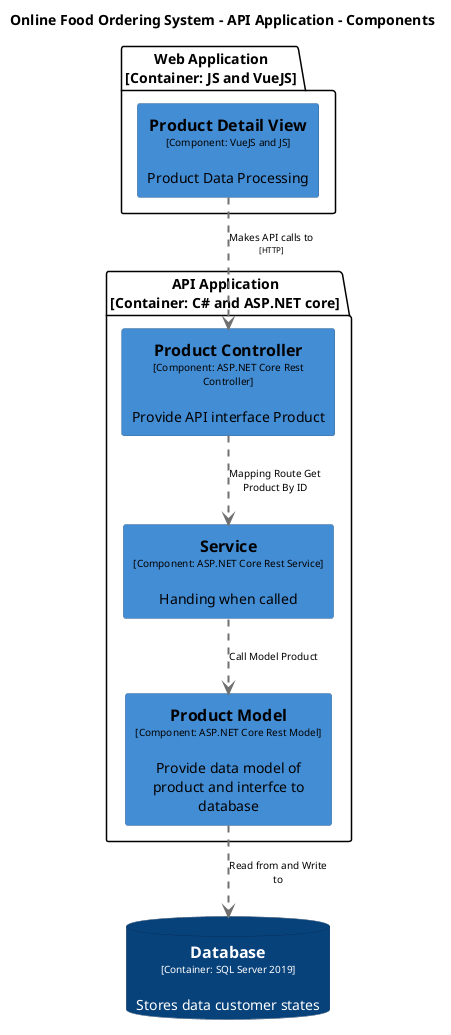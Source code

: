@startuml(id=DetailProductComponent)
title Online Food Ordering System - API Application - Components

skinparam {
  shadowing false
  arrowFontSize 10
  defaultTextAlignment center
  wrapWidth 200
  maxMessageSize 100
}
hide stereotype
top to bottom direction
skinparam rectangle<<33>> {
  BackgroundColor #438dd5
  FontColor #000000
  BorderColor #2e6295
}
skinparam rectangle<<34>> {
  BackgroundColor #438dd5
  FontColor #000000
  BorderColor #2e6295
}
skinparam rectangle<<36>> {
  BackgroundColor #438dd5
  FontColor #000000
  BorderColor #2e6295
}
skinparam rectangle<<8>> {
  BackgroundColor #438dd5
  FontColor #000000
  BorderColor #2e6295
}
skinparam database<<43>> {
  BackgroundColor #08427b
  FontColor #ffffff
  BorderColor #052e56
}
database "==Database\n<size:10>[Container: SQL Server 2019]</size>\n\nStores data customer states" <<43>> as 43
package "API Application\n[Container: C# and ASP.NET core]" {
  rectangle "==Product Controller\n<size:10>[Component: ASP.NET Core Rest Controller]</size>\n\nProvide API interface Product" <<33>> as 33
  rectangle "==Product Model\n<size:10>[Component: ASP.NET Core Rest Model]</size>\n\nProvide data model of product and interfce to database" <<34>> as 34
  rectangle "==Service\n<size:10>[Component: ASP.NET Core Rest Service]</size>\n\nHanding when called" <<36>> as 36
}
package "Web Application\n[Container: JS and VueJS]" {
  rectangle "==Product Detail View\n<size:10>[Component: VueJS and JS]</size>\n\nProduct Data Processing" <<8>> as 8
}
33 .[#707070,thickness=2].> 36 : "Mapping Route Get Product By ID"
8 .[#707070,thickness=2].> 33 : "Makes API calls to\n<size:8>[HTTP]</size>"
34 .[#707070,thickness=2].> 43 : "Read from and Write to"
36 .[#707070,thickness=2].> 34 : "Call Model Product"
@enduml